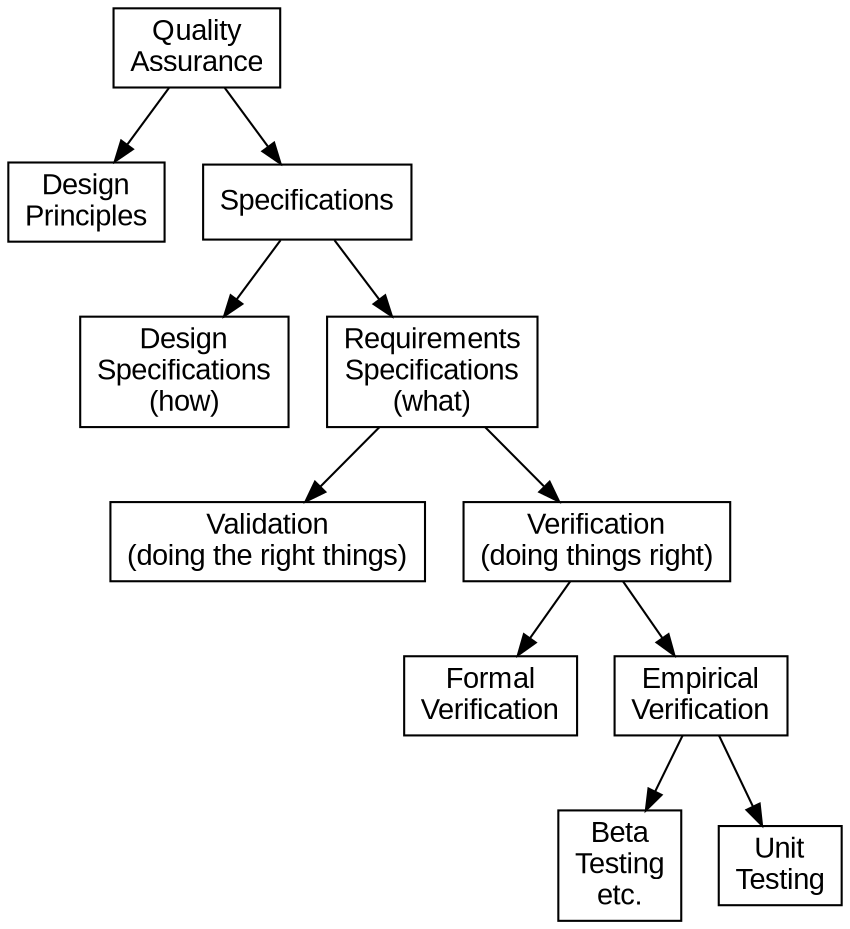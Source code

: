 digraph K {

       node [shape=rectangle, fontname="Arial"]

       QA [label="Quality\nAssurance"]
       DES [label="Design\nPrinciples"]
       SPEC [label="Specifications"]
       DSPEC [label="Design\nSpecifications\n(how)"]
       RSPEC [label="Requirements\nSpecifications\n(what)"]
       VAL [label="Validation\n(doing the right things)"]
       VER [label="Verification\n(doing things right)"]
       FTEST [label="Formal\nVerification"]
       ETEST [label="Empirical\nVerification"]
       OTHER [label="Beta\nTesting\netc."]
       UNIT [label="Unit\nTesting"]

       QA -> SPEC
       QA -> DES
       SPEC -> DSPEC
       SPEC -> RSPEC
       RSPEC -> VER
       RSPEC -> VAL
       VER -> FTEST
       VER -> ETEST
       ETEST -> OTHER
       ETEST -> UNIT

}